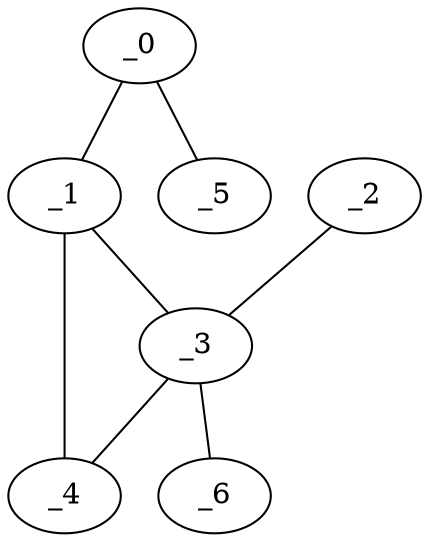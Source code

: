 graph WP1_0096 {
	_0	 [x="0.52",
		y="2.99"];
	_1	 [x="0.944143",
		y="0.333571"];
	_0 -- _1;
	_5	 [x="2.00333",
		y="0.948242"];
	_0 -- _5;
	_3	 [x="2.01",
		y="0.48"];
	_1 -- _3;
	_4	 [x="1.12022",
		y="1.47748"];
	_1 -- _4;
	_2	 [x="2.7716",
		y="3.55003"];
	_2 -- _3;
	_3 -- _4;
	_6	 [x="1.98132",
		y="1.95955"];
	_3 -- _6;
}
